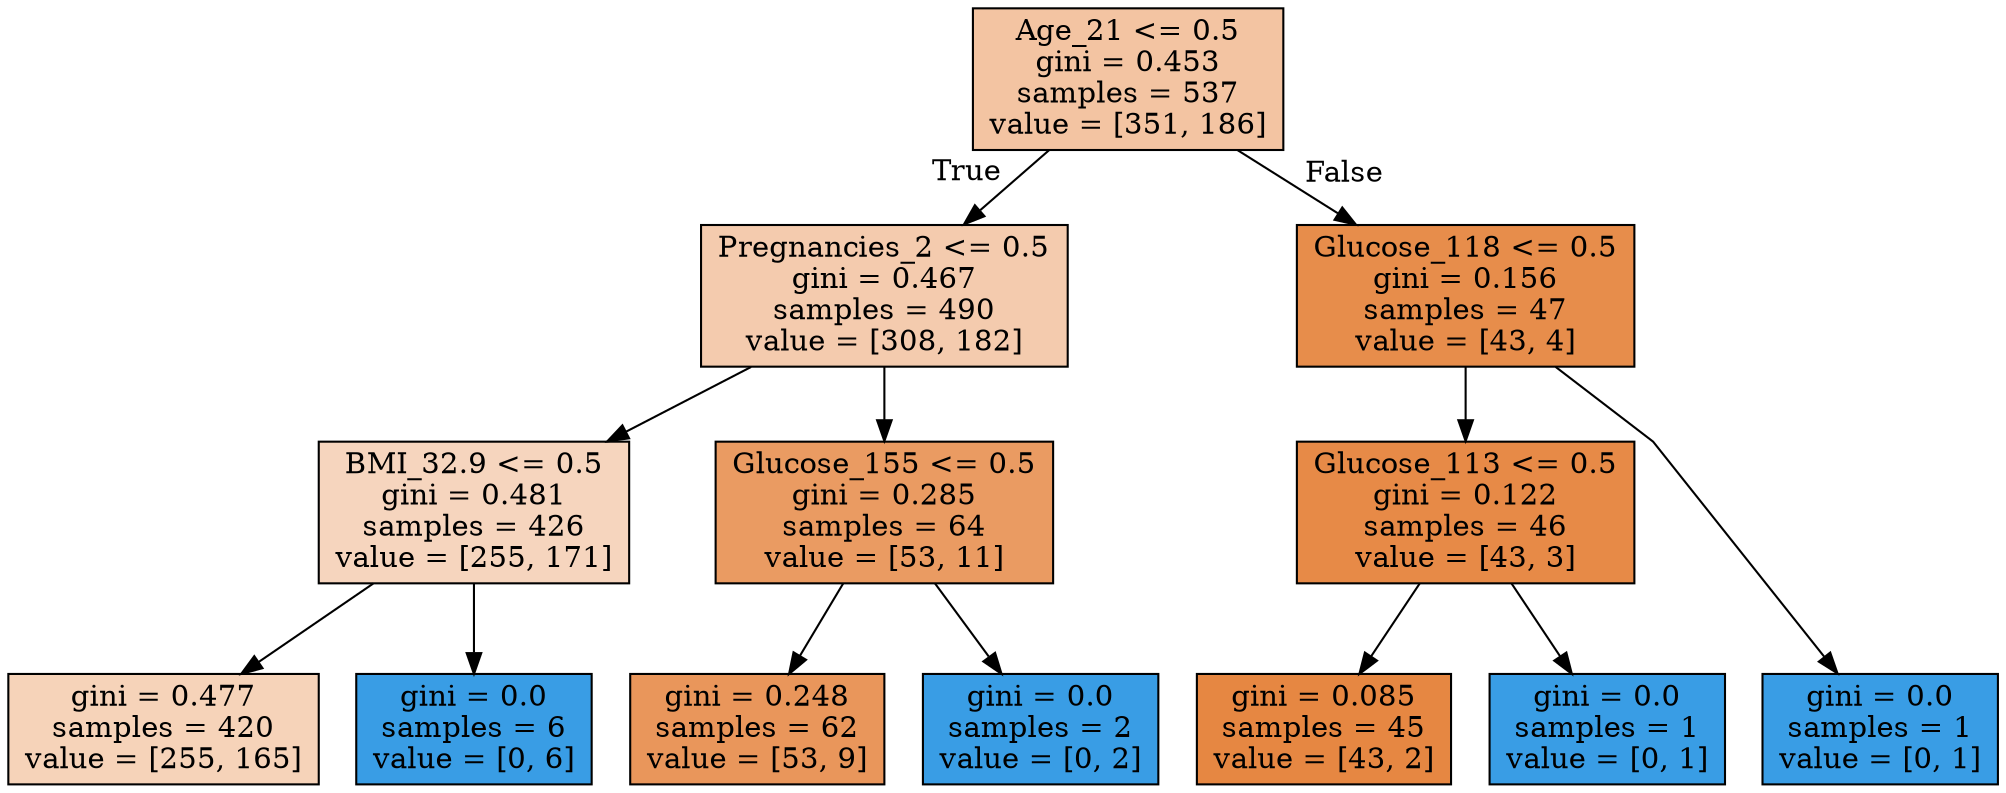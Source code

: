 digraph Tree {
node [shape=box, style="filled", color="black"] ;
graph [ranksep=equally, splines=polyline] ;
0 [label="Age_21 <= 0.5\ngini = 0.453\nsamples = 537\nvalue = [351, 186]", fillcolor="#f3c4a2"] ;
1 [label="Pregnancies_2 <= 0.5\ngini = 0.467\nsamples = 490\nvalue = [308, 182]", fillcolor="#f4cbae"] ;
0 -> 1 [labeldistance=2.5, labelangle=45, headlabel="True"] ;
2 [label="BMI_32.9 <= 0.5\ngini = 0.481\nsamples = 426\nvalue = [255, 171]", fillcolor="#f6d5be"] ;
1 -> 2 ;
3 [label="gini = 0.477\nsamples = 420\nvalue = [255, 165]", fillcolor="#f6d3b9"] ;
2 -> 3 ;
4 [label="gini = 0.0\nsamples = 6\nvalue = [0, 6]", fillcolor="#399de5"] ;
2 -> 4 ;
5 [label="Glucose_155 <= 0.5\ngini = 0.285\nsamples = 64\nvalue = [53, 11]", fillcolor="#ea9b62"] ;
1 -> 5 ;
6 [label="gini = 0.248\nsamples = 62\nvalue = [53, 9]", fillcolor="#e9965b"] ;
5 -> 6 ;
7 [label="gini = 0.0\nsamples = 2\nvalue = [0, 2]", fillcolor="#399de5"] ;
5 -> 7 ;
8 [label="Glucose_118 <= 0.5\ngini = 0.156\nsamples = 47\nvalue = [43, 4]", fillcolor="#e78d4b"] ;
0 -> 8 [labeldistance=2.5, labelangle=-45, headlabel="False"] ;
9 [label="Glucose_113 <= 0.5\ngini = 0.122\nsamples = 46\nvalue = [43, 3]", fillcolor="#e78a47"] ;
8 -> 9 ;
10 [label="gini = 0.085\nsamples = 45\nvalue = [43, 2]", fillcolor="#e68742"] ;
9 -> 10 ;
11 [label="gini = 0.0\nsamples = 1\nvalue = [0, 1]", fillcolor="#399de5"] ;
9 -> 11 ;
12 [label="gini = 0.0\nsamples = 1\nvalue = [0, 1]", fillcolor="#399de5"] ;
8 -> 12 ;
{rank=same ; 0} ;
{rank=same ; 1; 8} ;
{rank=same ; 2; 5; 9} ;
{rank=same ; 3; 4; 6; 7; 10; 11; 12} ;
}